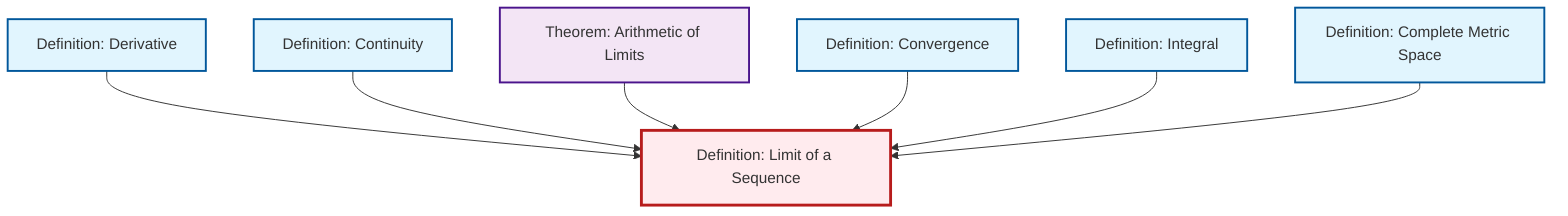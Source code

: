 graph TD
    classDef definition fill:#e1f5fe,stroke:#01579b,stroke-width:2px
    classDef theorem fill:#f3e5f5,stroke:#4a148c,stroke-width:2px
    classDef axiom fill:#fff3e0,stroke:#e65100,stroke-width:2px
    classDef example fill:#e8f5e9,stroke:#1b5e20,stroke-width:2px
    classDef current fill:#ffebee,stroke:#b71c1c,stroke-width:3px
    thm-limit-arithmetic["Theorem: Arithmetic of Limits"]:::theorem
    def-limit["Definition: Limit of a Sequence"]:::definition
    def-derivative["Definition: Derivative"]:::definition
    def-complete-metric-space["Definition: Complete Metric Space"]:::definition
    def-integral["Definition: Integral"]:::definition
    def-convergence["Definition: Convergence"]:::definition
    def-continuity["Definition: Continuity"]:::definition
    def-derivative --> def-limit
    def-continuity --> def-limit
    thm-limit-arithmetic --> def-limit
    def-convergence --> def-limit
    def-integral --> def-limit
    def-complete-metric-space --> def-limit
    class def-limit current